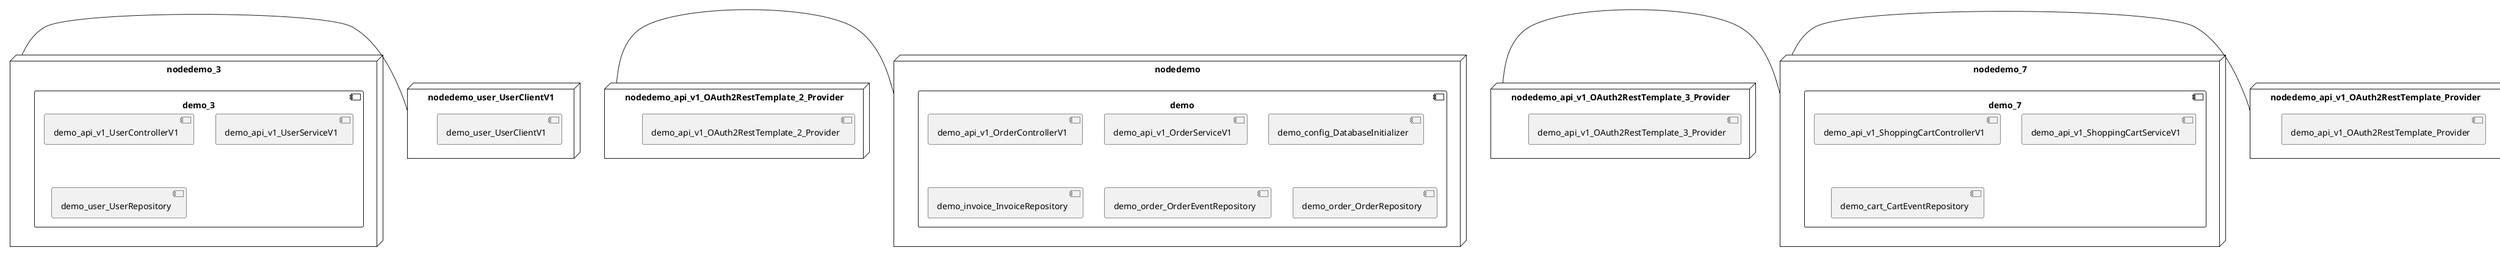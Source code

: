 @startuml
skinparam fixCircleLabelOverlapping true
skinparam componentStyle uml2
node nodedemo {
component demo {
[demo_api_v1_OrderControllerV1] [[kbastani-spring-cloud-event-sourcing-example.system#_Gz-nxfk6Ee6sQoEW-IFDOw]]
[demo_api_v1_OrderServiceV1] [[kbastani-spring-cloud-event-sourcing-example.system#_Gz-nxfk6Ee6sQoEW-IFDOw]]
[demo_config_DatabaseInitializer] [[kbastani-spring-cloud-event-sourcing-example.system#_Gz-nxfk6Ee6sQoEW-IFDOw]]
[demo_invoice_InvoiceRepository] [[kbastani-spring-cloud-event-sourcing-example.system#_Gz-nxfk6Ee6sQoEW-IFDOw]]
[demo_order_OrderEventRepository] [[kbastani-spring-cloud-event-sourcing-example.system#_Gz-nxfk6Ee6sQoEW-IFDOw]]
[demo_order_OrderRepository] [[kbastani-spring-cloud-event-sourcing-example.system#_Gz-nxfk6Ee6sQoEW-IFDOw]]
}
}
node nodedemo_2 {
component demo_2 {
[demo_UserController] [[kbastani-spring-cloud-event-sourcing-example.system#_Gz-nxfk6Ee6sQoEW-IFDOw]]
[demo_UserRepository] [[kbastani-spring-cloud-event-sourcing-example.system#_Gz-nxfk6Ee6sQoEW-IFDOw]]
[demo_UserService] [[kbastani-spring-cloud-event-sourcing-example.system#_Gz-nxfk6Ee6sQoEW-IFDOw]]
[demo_login_UserController] [[kbastani-spring-cloud-event-sourcing-example.system#_Gz-nxfk6Ee6sQoEW-IFDOw]]
}
}
node nodedemo_3 {
component demo_3 {
[demo_api_v1_UserControllerV1] [[kbastani-spring-cloud-event-sourcing-example.system#_Gz-nxfk6Ee6sQoEW-IFDOw]]
[demo_api_v1_UserServiceV1] [[kbastani-spring-cloud-event-sourcing-example.system#_Gz-nxfk6Ee6sQoEW-IFDOw]]
[demo_user_UserRepository] [[kbastani-spring-cloud-event-sourcing-example.system#_Gz-nxfk6Ee6sQoEW-IFDOw]]
}
}
node nodedemo_4 {
component demo_4 {
[demo_account_AccountRepository] [[kbastani-spring-cloud-event-sourcing-example.system#_Gz-nxfk6Ee6sQoEW-IFDOw]]
[demo_api_v1_AccountControllerV1] [[kbastani-spring-cloud-event-sourcing-example.system#_Gz-nxfk6Ee6sQoEW-IFDOw]]
[demo_api_v1_AccountServiceV1] [[kbastani-spring-cloud-event-sourcing-example.system#_Gz-nxfk6Ee6sQoEW-IFDOw]]
}
}
node nodedemo_5 {
component demo_5 {
[DatabaseInitializer] [[kbastani-spring-cloud-event-sourcing-example.system#_Gz-nxfk6Ee6sQoEW-IFDOw]]
}
}
node nodedemo_6 {
component demo_6 {
[demo_api_v1_CatalogControllerV1] [[kbastani-spring-cloud-event-sourcing-example.system#_Gz-nxfk6Ee6sQoEW-IFDOw]]
[demo_api_v1_CatalogServiceV1] [[kbastani-spring-cloud-event-sourcing-example.system#_Gz-nxfk6Ee6sQoEW-IFDOw]]
[demo_catalog_CatalogInfoRepository] [[kbastani-spring-cloud-event-sourcing-example.system#_Gz-nxfk6Ee6sQoEW-IFDOw]]
}
}
node nodedemo_7 {
component demo_7 {
[demo_api_v1_ShoppingCartControllerV1] [[kbastani-spring-cloud-event-sourcing-example.system#_Gz-nxfk6Ee6sQoEW-IFDOw]]
[demo_api_v1_ShoppingCartServiceV1] [[kbastani-spring-cloud-event-sourcing-example.system#_Gz-nxfk6Ee6sQoEW-IFDOw]]
[demo_cart_CartEventRepository] [[kbastani-spring-cloud-event-sourcing-example.system#_Gz-nxfk6Ee6sQoEW-IFDOw]]
}
}
node nodedemo_v1 {
component demo_v1 {
[demo_v1_InventoryControllerV1] [[kbastani-spring-cloud-event-sourcing-example.system#_Gz-nxfk6Ee6sQoEW-IFDOw]]
[demo_v1_InventoryServiceV1] [[kbastani-spring-cloud-event-sourcing-example.system#_Gz-nxfk6Ee6sQoEW-IFDOw]]
}
}
node nodedemo_api_v1_OAuth2RestTemplate_2_Provider {
[demo_api_v1_OAuth2RestTemplate_2_Provider] [[kbastani-spring-cloud-event-sourcing-example.system#_Gz-nxfk6Ee6sQoEW-IFDOw]]
}
node nodedemo_api_v1_OAuth2RestTemplate_3_Provider {
[demo_api_v1_OAuth2RestTemplate_3_Provider] [[kbastani-spring-cloud-event-sourcing-example.system#_Gz-nxfk6Ee6sQoEW-IFDOw]]
}
node nodedemo_api_v1_OAuth2RestTemplate_Provider {
[demo_api_v1_OAuth2RestTemplate_Provider] [[kbastani-spring-cloud-event-sourcing-example.system#_Gz-nxfk6Ee6sQoEW-IFDOw]]
}
node nodedemo_api_v1_RestTemplate_2_Provider {
[demo_api_v1_RestTemplate_2_Provider] [[kbastani-spring-cloud-event-sourcing-example.system#_Gz-nxfk6Ee6sQoEW-IFDOw]]
}
node nodedemo_api_v1_RestTemplate_Provider {
[demo_api_v1_RestTemplate_Provider] [[kbastani-spring-cloud-event-sourcing-example.system#_Gz-nxfk6Ee6sQoEW-IFDOw]]
}
node nodedemo_inventory_InventoryRepository_Provider {
[demo_inventory_InventoryRepository_Provider] [[kbastani-spring-cloud-event-sourcing-example.system#_Gz-nxfk6Ee6sQoEW-IFDOw]]
}
node nodedemo_login_AuthenticationManager_Provider {
[demo_login_AuthenticationManager_Provider] [[kbastani-spring-cloud-event-sourcing-example.system#_Gz-nxfk6Ee6sQoEW-IFDOw]]
}
node nodedemo_login_ClientDetailsService_Provider {
[demo_login_ClientDetailsService_Provider] [[kbastani-spring-cloud-event-sourcing-example.system#_Gz-nxfk6Ee6sQoEW-IFDOw]]
}
node nodedemo_login_HttpSessionSecurityContextRepository_Provider {
[demo_login_HttpSessionSecurityContextRepository_Provider] [[kbastani-spring-cloud-event-sourcing-example.system#_Gz-nxfk6Ee6sQoEW-IFDOw]]
}
node nodedemo_login_LoginController {
[demo_login_LoginController] [[kbastani-spring-cloud-event-sourcing-example.system#_Gz-nxfk6Ee6sQoEW-IFDOw]]
}
node nodedemo_product_ProductRepository_Provider {
[demo_product_ProductRepository_Provider] [[kbastani-spring-cloud-event-sourcing-example.system#_Gz-nxfk6Ee6sQoEW-IFDOw]]
}
node nodedemo_user_UserClientV1 {
[demo_user_UserClientV1] [[kbastani-spring-cloud-event-sourcing-example.system#_Gz-nxfk6Ee6sQoEW-IFDOw]]
}
node nodedemo_v1_Session_Provider {
[demo_v1_Session_Provider] [[kbastani-spring-cloud-event-sourcing-example.system#_Gz-nxfk6Ee6sQoEW-IFDOw]]
}
[nodedemo_3] - [nodedemo_user_UserClientV1]
[nodedemo_api_v1_OAuth2RestTemplate_2_Provider] - [nodedemo]
[nodedemo_api_v1_OAuth2RestTemplate_3_Provider] - [nodedemo_7]
[nodedemo_api_v1_OAuth2RestTemplate_Provider] - [nodedemo_7]
[nodedemo_api_v1_RestTemplate_2_Provider] - [nodedemo_6]
[nodedemo_api_v1_RestTemplate_Provider] - [nodedemo_6]
[nodedemo_inventory_InventoryRepository_Provider] - [nodedemo_v1]
[nodedemo_login_AuthenticationManager_Provider] - [nodedemo_login_LoginController]
[nodedemo_login_ClientDetailsService_Provider] - [nodedemo_login_LoginController]
[nodedemo_login_HttpSessionSecurityContextRepository_Provider] - [nodedemo_login_LoginController]
[nodedemo_product_ProductRepository_Provider] - [nodedemo_v1]
[nodedemo_v1_Session_Provider] - [nodedemo_v1]

@enduml
